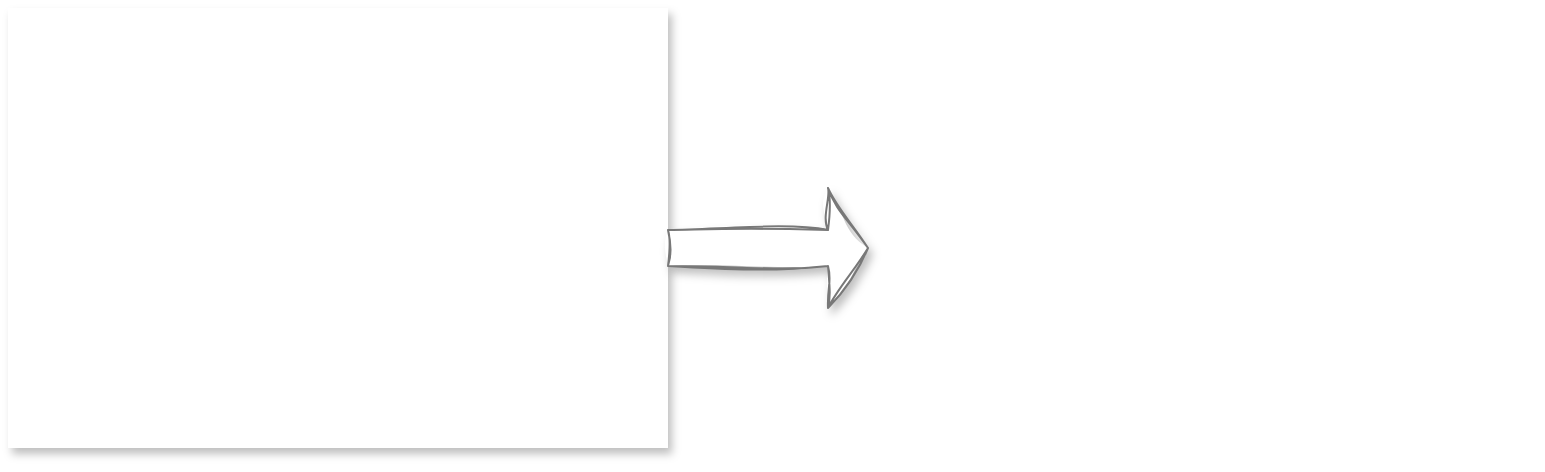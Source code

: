 <mxfile version="24.7.10">
  <diagram name="Page-1" id="aDdvw68mQtSOPQEoPsBM">
    <mxGraphModel dx="1562" dy="845" grid="1" gridSize="10" guides="1" tooltips="1" connect="1" arrows="1" fold="1" page="1" pageScale="1" pageWidth="850" pageHeight="1100" math="0" shadow="0">
      <root>
        <mxCell id="0" />
        <mxCell id="1" parent="0" />
        <mxCell id="u9maJqtHcp-LSA5aVxg7-6" value="" style="shape=image;verticalLabelPosition=bottom;labelBackgroundColor=default;verticalAlign=top;aspect=fixed;imageAspect=0;image=https://gg-cms-admin-prd.s3.eu-west-1.amazonaws.com/iocms/efk_bd2e409195.jpg;clipPath=inset(4.22% 0.67% 6.44% 0%);shadow=1;imageBackground=none;imageBorder=none;" vertex="1" parent="1">
          <mxGeometry x="490" y="200" width="331.5" height="223.59" as="geometry" />
        </mxCell>
        <mxCell id="u9maJqtHcp-LSA5aVxg7-7" value="" style="rounded=0;whiteSpace=wrap;html=1;strokeColor=none;shadow=1;" vertex="1" parent="1">
          <mxGeometry x="60" y="200" width="330" height="220" as="geometry" />
        </mxCell>
        <mxCell id="u9maJqtHcp-LSA5aVxg7-4" value="" style="shape=image;verticalLabelPosition=bottom;labelBackgroundColor=default;verticalAlign=top;aspect=fixed;imageAspect=0;image=https://miro.medium.com/v2/resize:fit:1400/1*vZDu4Bwj2GxQh8t1IjDq4w.png;sketch=1;curveFitting=1;jiggle=2;shadow=1;" vertex="1" parent="1">
          <mxGeometry x="63.83" y="264.68" width="312.35" height="110.63" as="geometry" />
        </mxCell>
        <mxCell id="u9maJqtHcp-LSA5aVxg7-8" value="" style="shape=singleArrow;whiteSpace=wrap;html=1;strokeColor=#787878;sketch=1;curveFitting=1;jiggle=2;shadow=1;" vertex="1" parent="1">
          <mxGeometry x="390" y="290" width="100" height="60" as="geometry" />
        </mxCell>
      </root>
    </mxGraphModel>
  </diagram>
</mxfile>
